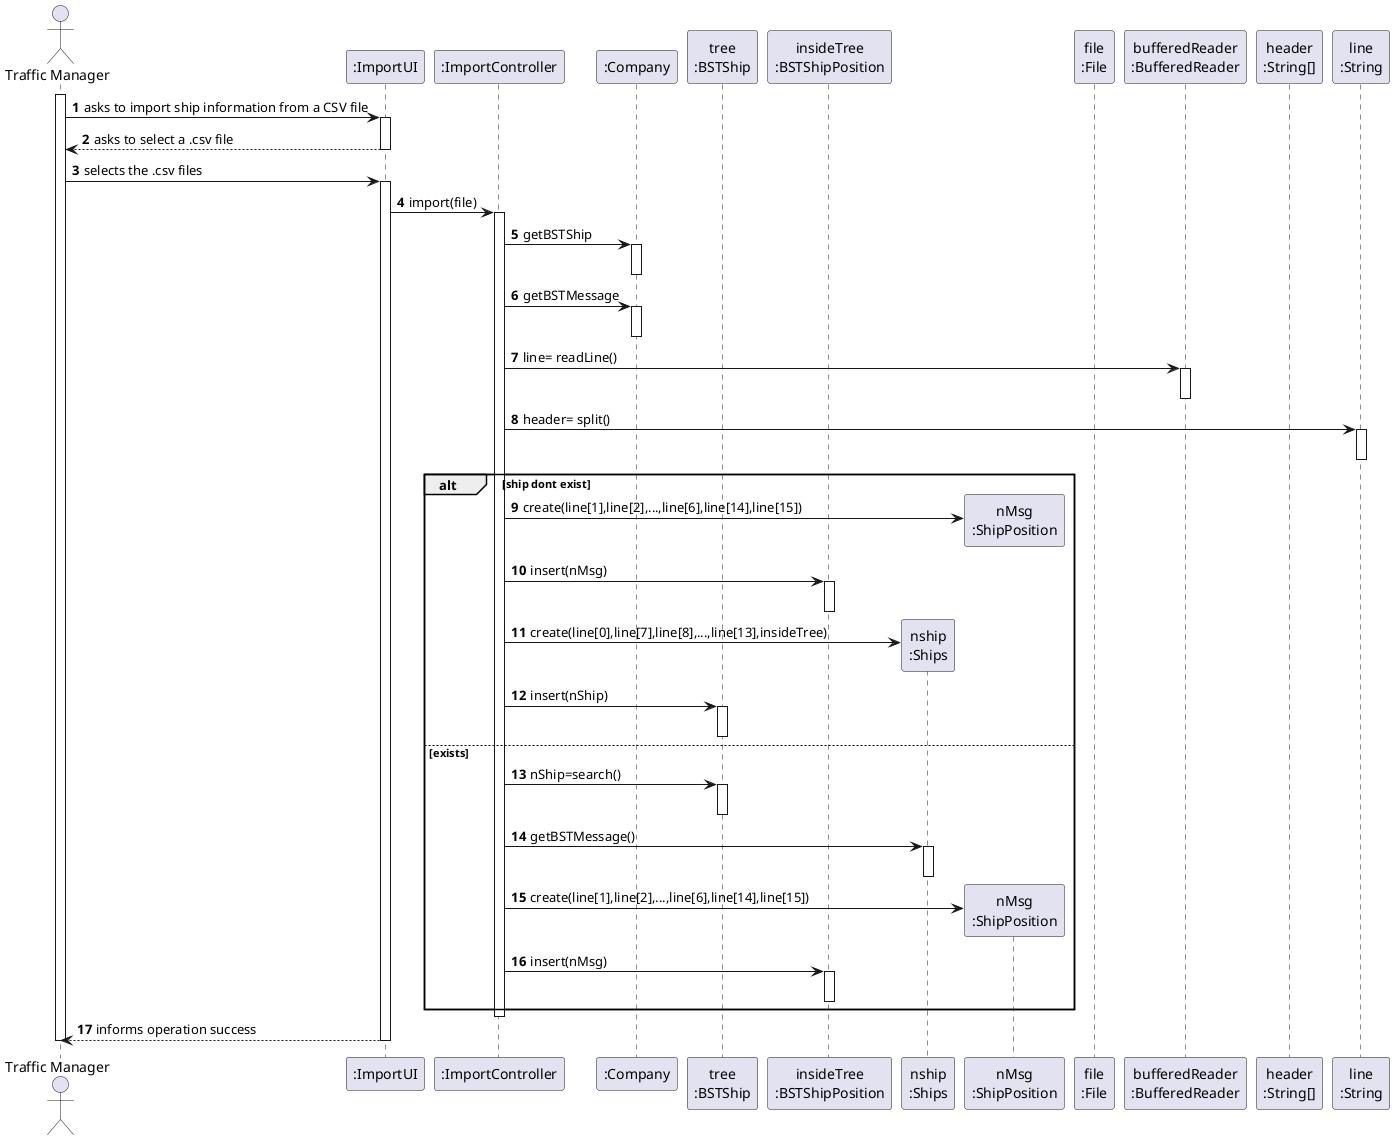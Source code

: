 @startuml
autonumber

actor "Traffic Manager" as TM
participant ":ImportUI" as IUI
participant ":ImportController" as IC
participant ":Company" as COMP
participant "tree\n:BSTShip" as BSTS
participant "insideTree\n:BSTShipPosition" as BSTM
participant "nship\n:Ships" as S
participant "nMsg\n:ShipPosition" as M
participant "file\n:File" as file
participant "bufferedReader\n:BufferedReader" as br
participant "header\n:String[]" as header
participant "line\n:String" as line



activate TM

TM-> IUI: asks to import ship information from a CSV file
activate IUI
IUI--> TM:   asks to select a .csv file
deactivate IUI
TM-> IUI: selects the .csv files
activate IUI
IUI ->IC: import(file)
activate IC
IC -> COMP: getBSTShip
activate COMP
deactivate COMP

IC -> COMP: getBSTMessage
activate COMP
deactivate COMP

IC -> br : line= readLine()
activate br
deactivate br

IC -> line: header= split()
activate line
deactivate line

alt ship dont exist
IC-> M**: create(line[1],line[2],...,line[6],line[14],line[15])
IC -> BSTM: insert(nMsg)
activate BSTM
deactivate BSTM
IC-> S**: create(line[0],line[7],line[8],...,line[13],insideTree)
IC -> BSTS:insert(nShip)
activate BSTS
deactivate BSTS

else exists
IC-> BSTS: nShip=search()
activate BSTS
deactivate BSTS
IC -> S: getBSTMessage()
activate S
deactivate S

IC-> M**: create(line[1],line[2],...,line[6],line[14],line[15])
IC -> BSTM: insert(nMsg)
activate BSTM
deactivate BSTM

end

deactivate IC
IUI--> TM: informs operation success
deactivate IUI
deactivate TM
@enduml